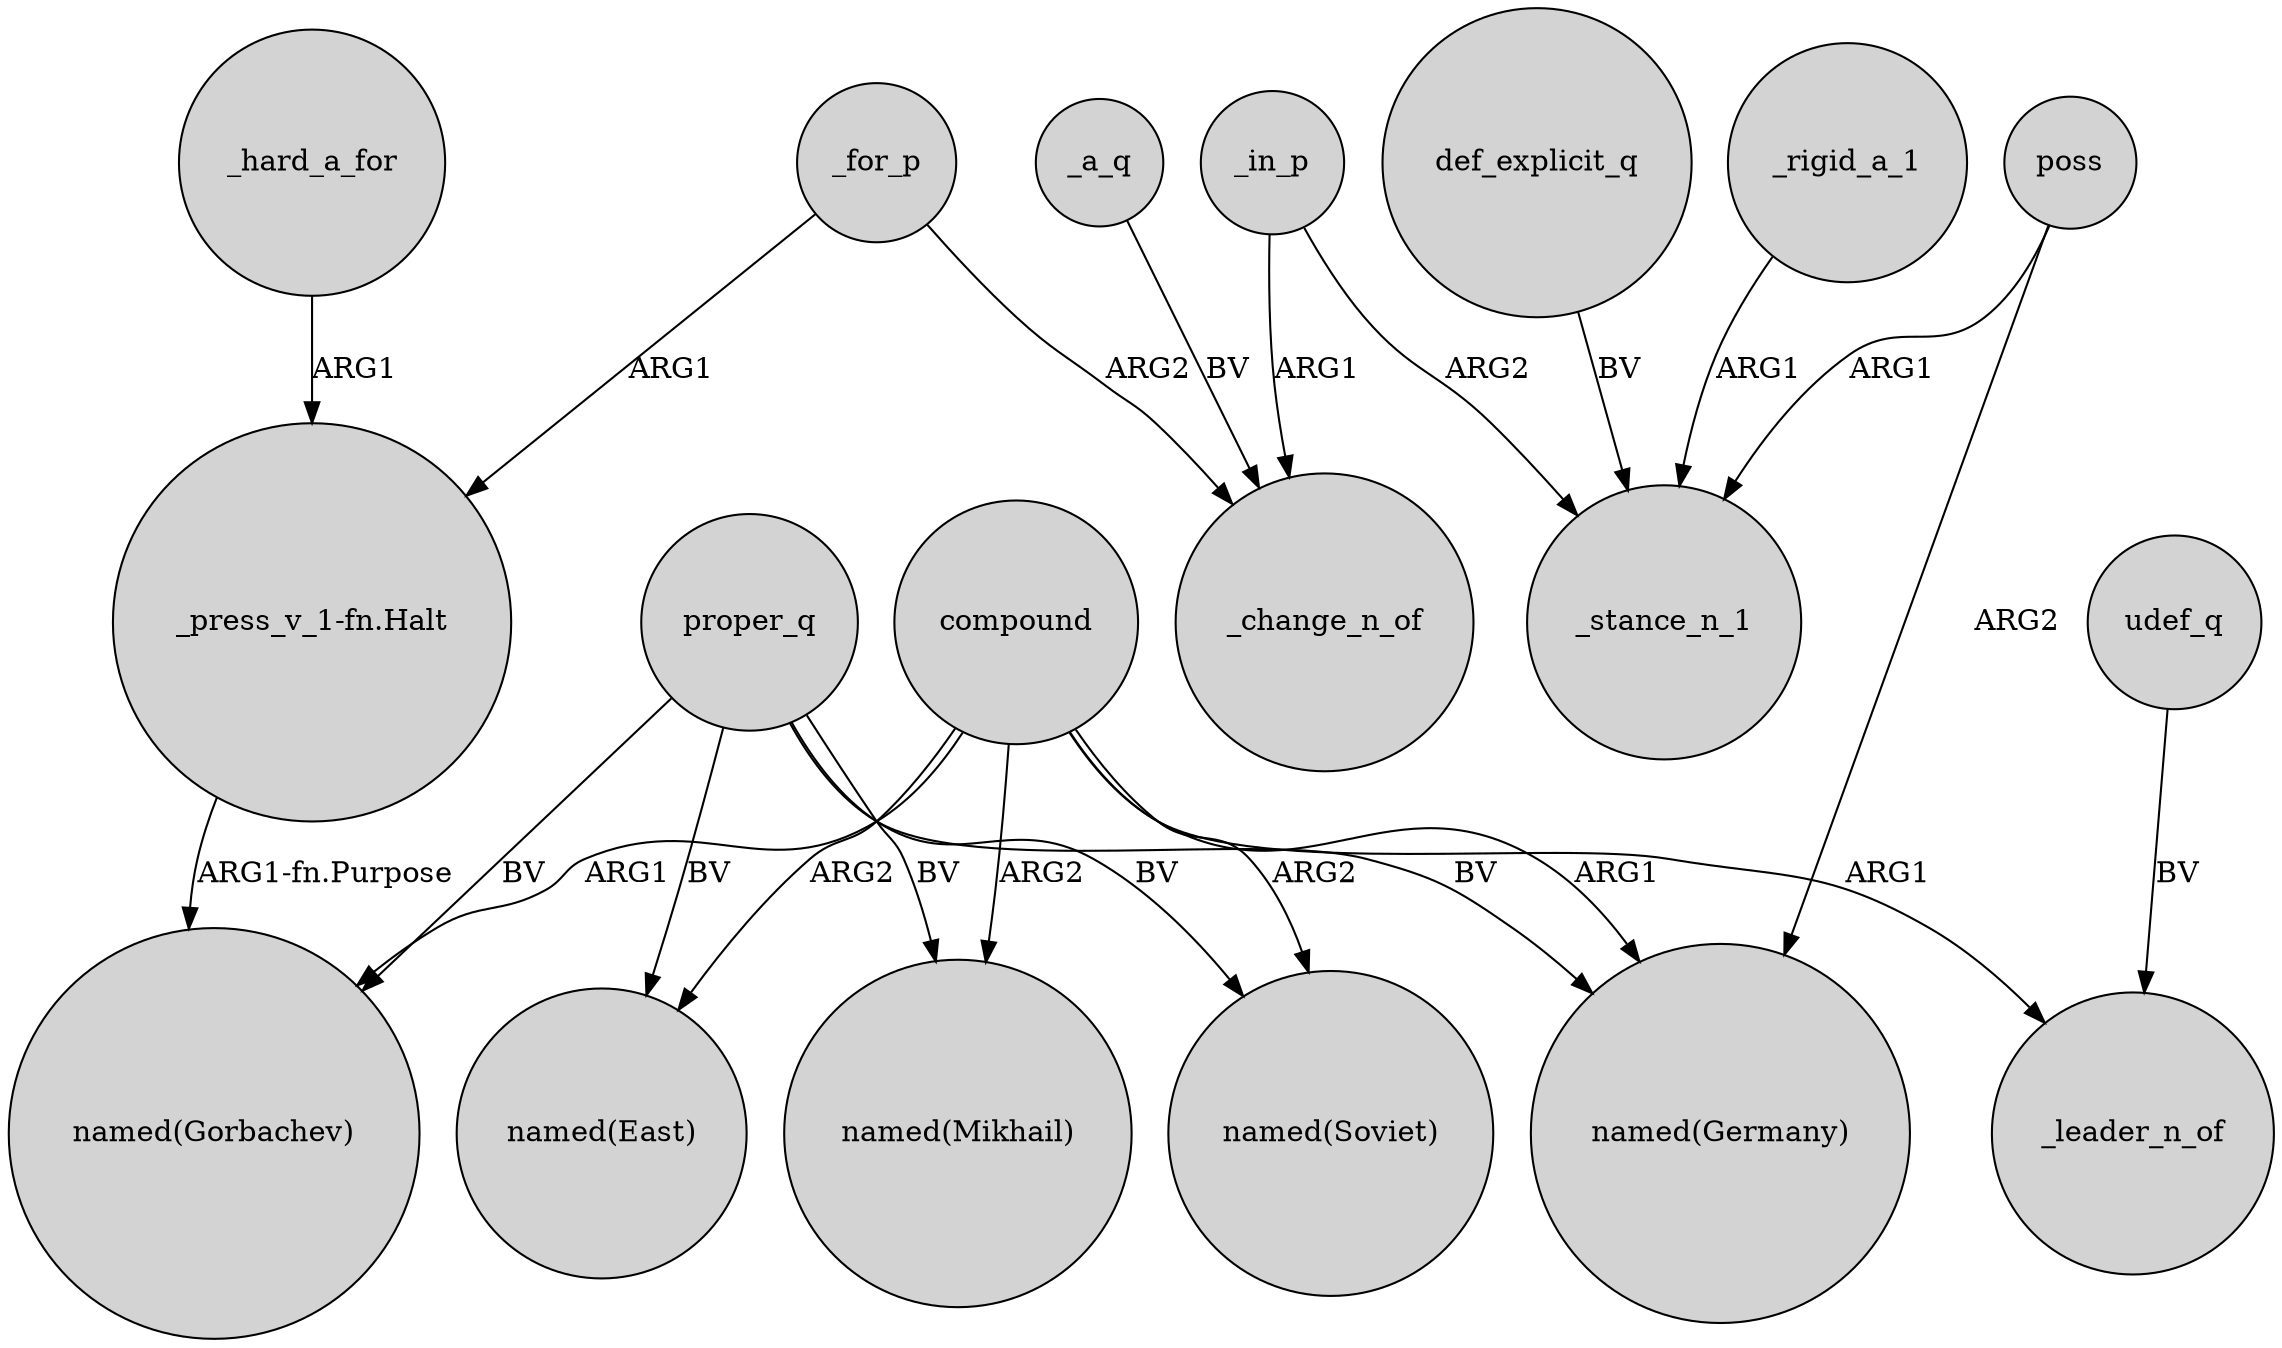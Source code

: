 digraph {
	node [shape=circle style=filled]
	compound -> "named(Mikhail)" [label=ARG2]
	_hard_a_for -> "_press_v_1-fn.Halt" [label=ARG1]
	compound -> "named(East)" [label=ARG2]
	_for_p -> "_press_v_1-fn.Halt" [label=ARG1]
	def_explicit_q -> _stance_n_1 [label=BV]
	proper_q -> "named(Mikhail)" [label=BV]
	proper_q -> "named(East)" [label=BV]
	compound -> "named(Soviet)" [label=ARG2]
	compound -> "named(Germany)" [label=ARG1]
	poss -> "named(Germany)" [label=ARG2]
	compound -> "named(Gorbachev)" [label=ARG1]
	"_press_v_1-fn.Halt" -> "named(Gorbachev)" [label="ARG1-fn.Purpose"]
	_for_p -> _change_n_of [label=ARG2]
	udef_q -> _leader_n_of [label=BV]
	_rigid_a_1 -> _stance_n_1 [label=ARG1]
	_a_q -> _change_n_of [label=BV]
	proper_q -> "named(Gorbachev)" [label=BV]
	_in_p -> _stance_n_1 [label=ARG2]
	poss -> _stance_n_1 [label=ARG1]
	compound -> _leader_n_of [label=ARG1]
	proper_q -> "named(Soviet)" [label=BV]
	_in_p -> _change_n_of [label=ARG1]
	proper_q -> "named(Germany)" [label=BV]
}
